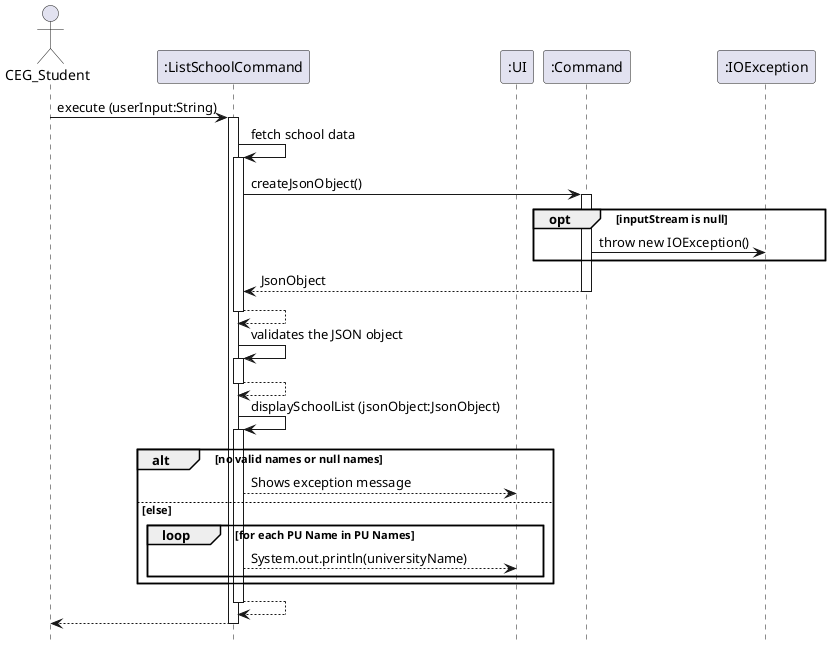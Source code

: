 @startuml

hide footbox

actor CEG_Student
participant ":ListSchoolCommand" as ListSchoolCommand
participant ":UI" as UI
participant ":Command" as Command
participant ":IOException" as IOException

CEG_Student -> ListSchoolCommand: execute (userInput:String)
activate ListSchoolCommand

ListSchoolCommand -> ListSchoolCommand: fetch school data
activate ListSchoolCommand

ListSchoolCommand -> Command: createJsonObject()
activate Command

opt inputStream is null
    Command -> IOException: throw new IOException()
end

Command --> ListSchoolCommand: JsonObject
deactivate Command

ListSchoolCommand --> ListSchoolCommand
deactivate ListSchoolCommand

ListSchoolCommand -> ListSchoolCommand: validates the JSON object
activate ListSchoolCommand
ListSchoolCommand --> ListSchoolCommand
deactivate ListSchoolCommand

ListSchoolCommand -> ListSchoolCommand: displaySchoolList (jsonObject:JsonObject)
activate ListSchoolCommand

alt no valid names or null names
    ListSchoolCommand --> UI: Shows exception message
else else
    loop for each PU Name in PU Names
        ListSchoolCommand --> UI: System.out.println(universityName)
    end
end

ListSchoolCommand --> ListSchoolCommand
deactivate ListSchoolCommand

ListSchoolCommand --> CEG_Student
deactivate ListSchoolCommand
@enduml
